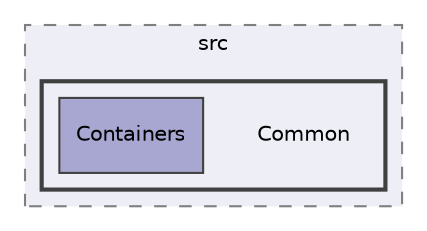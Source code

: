 digraph "/home/runner/work/ponca/ponca/src/Ponca/src/Common"
{
 // INTERACTIVE_SVG=YES
 // LATEX_PDF_SIZE
  bgcolor="transparent";
  edge [fontname="Helvetica",fontsize="10",labelfontname="Helvetica",labelfontsize="10"];
  node [fontname="Helvetica",fontsize="10",shape=record];
  compound=true
  subgraph clusterdir_ce16314fc45f8638543c5146aff64d4a {
    graph [ bgcolor="#eeeef6", pencolor="grey50", style="filled,dashed,", label="src", fontname="Helvetica", fontsize="10", URL="dir_ce16314fc45f8638543c5146aff64d4a.html"]
  subgraph clusterdir_c4018c4157a9bf1e0ca20e9cb22f3b7c {
    graph [ bgcolor="#eeeef6", pencolor="grey25", style="filled,bold,", label="", fontname="Helvetica", fontsize="10", URL="dir_c4018c4157a9bf1e0ca20e9cb22f3b7c.html"]
    dir_c4018c4157a9bf1e0ca20e9cb22f3b7c [shape=plaintext, label="Common"];
  dir_a0c2bd8a89d5f8f9b7ea9ff292edbc60 [shape=box, label="Containers", style="filled,", fillcolor="#a7a7d1", color="grey25", URL="dir_a0c2bd8a89d5f8f9b7ea9ff292edbc60.html"];
  }
  }
}
